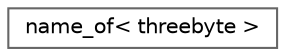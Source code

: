 digraph "类继承关系图"
{
 // LATEX_PDF_SIZE
  bgcolor="transparent";
  edge [fontname=Helvetica,fontsize=10,labelfontname=Helvetica,labelfontsize=10];
  node [fontname=Helvetica,fontsize=10,shape=box,height=0.2,width=0.4];
  rankdir="LR";
  Node0 [id="Node000000",label="name_of\< threebyte \>",height=0.2,width=0.4,color="grey40", fillcolor="white", style="filled",URL="$classname__of_3_01threebyte_01_4.html",tooltip=" "];
}
